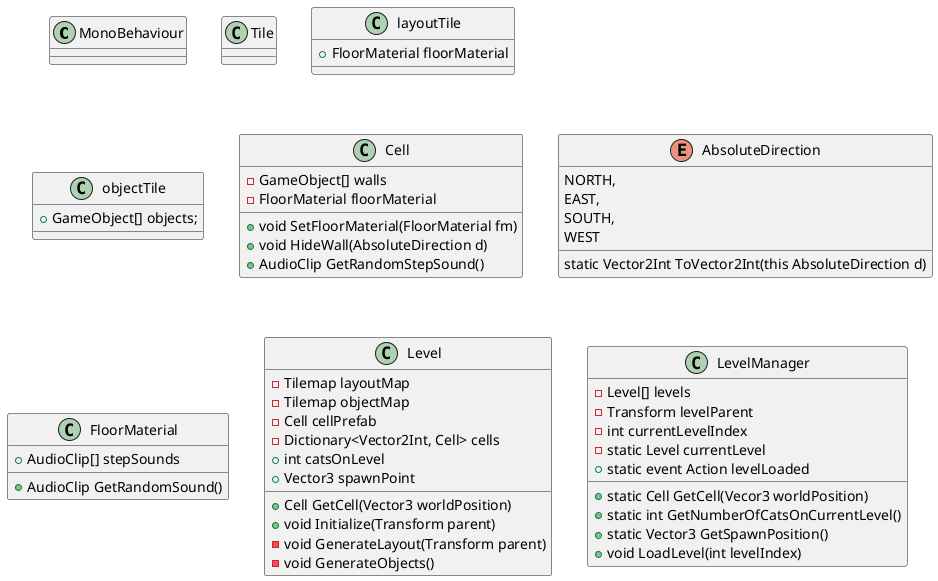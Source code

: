 @startuml
class MonoBehaviour{}
class Tile{}

class layoutTile{
 + FloorMaterial floorMaterial
}

class objectTile{
 + GameObject[] objects;
}

class Cell{
 - GameObject[] walls
 - FloorMaterial floorMaterial
 + void SetFloorMaterial(FloorMaterial fm)
 + void HideWall(AbsoluteDirection d)
 + AudioClip GetRandomStepSound()
}

enum AbsoluteDirection{
 NORTH,
 EAST,
 SOUTH,
 WEST
 static Vector2Int ToVector2Int(this AbsoluteDirection d)
}

class FloorMaterial{
 + AudioClip[] stepSounds
 + AudioClip GetRandomSound()
}

class Level{
 - Tilemap layoutMap
 - Tilemap objectMap
 - Cell cellPrefab
 - Dictionary<Vector2Int, Cell> cells
 + int catsOnLevel
 + Vector3 spawnPoint
 + Cell GetCell(Vector3 worldPosition)
 + void Initialize(Transform parent)
 - void GenerateLayout(Transform parent)
 - void GenerateObjects()
}

class LevelManager{
 - Level[] levels
 - Transform levelParent
 - int currentLevelIndex
 - static Level currentLevel
 + static event Action levelLoaded
 + static Cell GetCell(Vecor3 worldPosition)
 + static int GetNumberOfCatsOnCurrentLevel()
 + static Vector3 GetSpawnPosition()
 + void LoadLevel(int levelIndex)
}
@enduml
